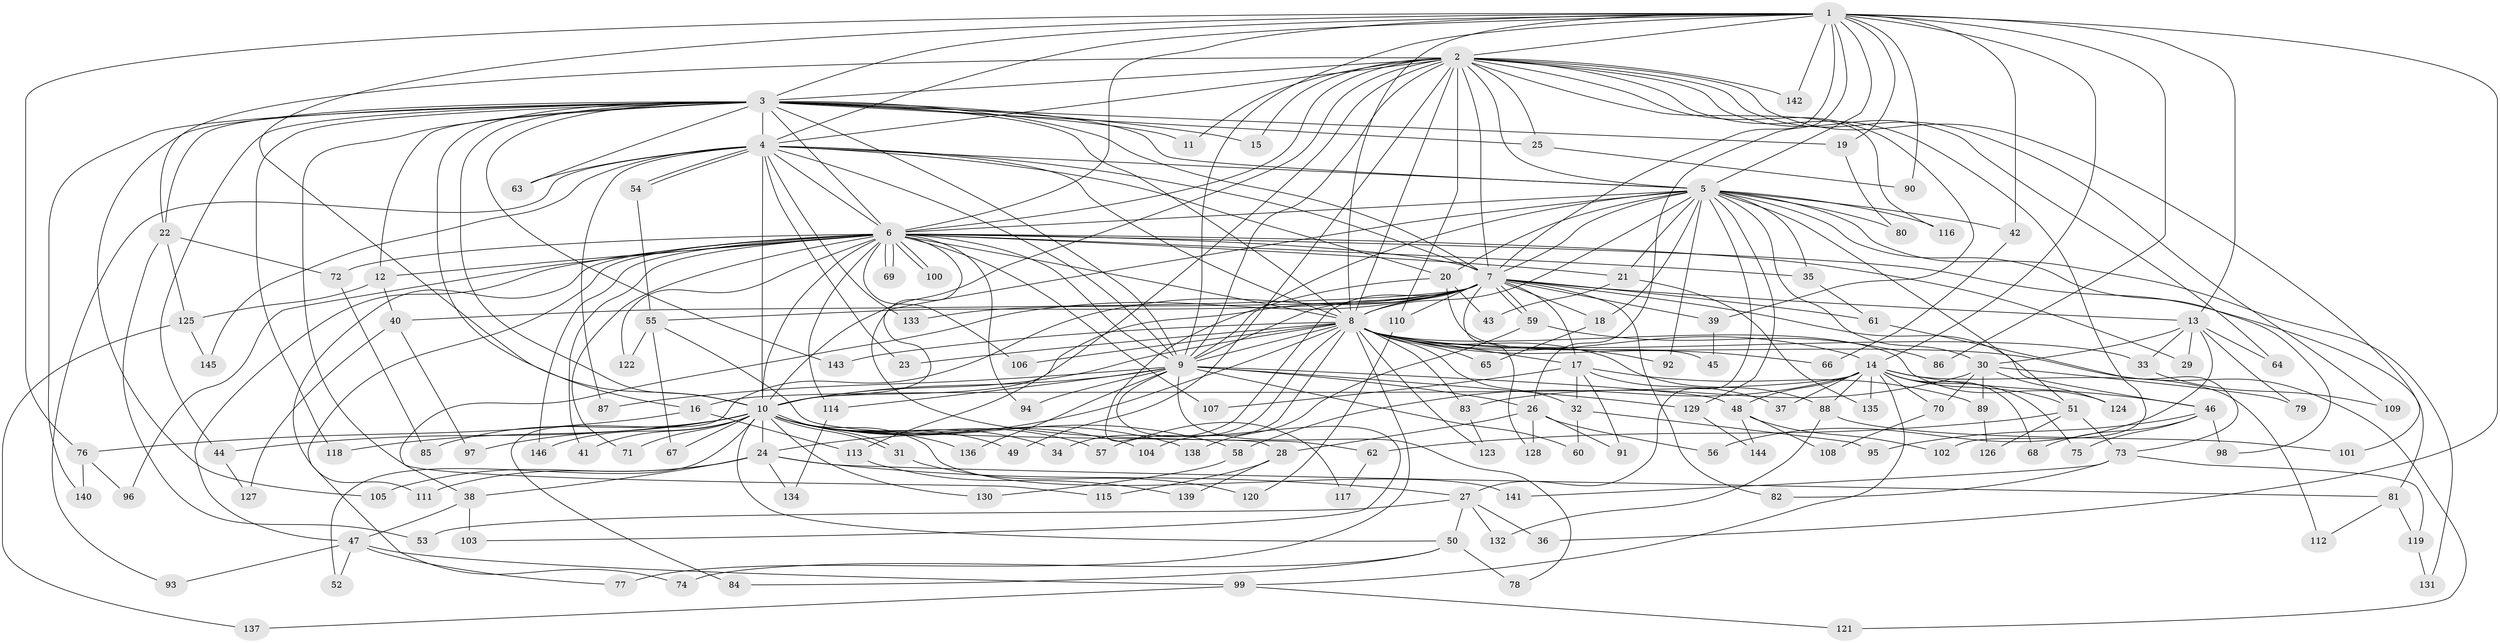 // Generated by graph-tools (version 1.1) at 2025/25/03/09/25 03:25:37]
// undirected, 146 vertices, 317 edges
graph export_dot {
graph [start="1"]
  node [color=gray90,style=filled];
  1;
  2;
  3;
  4;
  5;
  6;
  7;
  8;
  9;
  10;
  11;
  12;
  13;
  14;
  15;
  16;
  17;
  18;
  19;
  20;
  21;
  22;
  23;
  24;
  25;
  26;
  27;
  28;
  29;
  30;
  31;
  32;
  33;
  34;
  35;
  36;
  37;
  38;
  39;
  40;
  41;
  42;
  43;
  44;
  45;
  46;
  47;
  48;
  49;
  50;
  51;
  52;
  53;
  54;
  55;
  56;
  57;
  58;
  59;
  60;
  61;
  62;
  63;
  64;
  65;
  66;
  67;
  68;
  69;
  70;
  71;
  72;
  73;
  74;
  75;
  76;
  77;
  78;
  79;
  80;
  81;
  82;
  83;
  84;
  85;
  86;
  87;
  88;
  89;
  90;
  91;
  92;
  93;
  94;
  95;
  96;
  97;
  98;
  99;
  100;
  101;
  102;
  103;
  104;
  105;
  106;
  107;
  108;
  109;
  110;
  111;
  112;
  113;
  114;
  115;
  116;
  117;
  118;
  119;
  120;
  121;
  122;
  123;
  124;
  125;
  126;
  127;
  128;
  129;
  130;
  131;
  132;
  133;
  134;
  135;
  136;
  137;
  138;
  139;
  140;
  141;
  142;
  143;
  144;
  145;
  146;
  1 -- 2;
  1 -- 3;
  1 -- 4;
  1 -- 5;
  1 -- 6;
  1 -- 7;
  1 -- 8;
  1 -- 9;
  1 -- 10;
  1 -- 13;
  1 -- 14;
  1 -- 19;
  1 -- 26;
  1 -- 36;
  1 -- 42;
  1 -- 76;
  1 -- 86;
  1 -- 90;
  1 -- 142;
  2 -- 3;
  2 -- 4;
  2 -- 5;
  2 -- 6;
  2 -- 7;
  2 -- 8;
  2 -- 9;
  2 -- 10;
  2 -- 11;
  2 -- 15;
  2 -- 22;
  2 -- 25;
  2 -- 39;
  2 -- 49;
  2 -- 64;
  2 -- 101;
  2 -- 102;
  2 -- 109;
  2 -- 110;
  2 -- 113;
  2 -- 116;
  2 -- 142;
  3 -- 4;
  3 -- 5;
  3 -- 6;
  3 -- 7;
  3 -- 8;
  3 -- 9;
  3 -- 10;
  3 -- 11;
  3 -- 12;
  3 -- 15;
  3 -- 16;
  3 -- 19;
  3 -- 22;
  3 -- 25;
  3 -- 44;
  3 -- 63;
  3 -- 105;
  3 -- 115;
  3 -- 118;
  3 -- 140;
  3 -- 143;
  4 -- 5;
  4 -- 6;
  4 -- 7;
  4 -- 8;
  4 -- 9;
  4 -- 10;
  4 -- 20;
  4 -- 23;
  4 -- 54;
  4 -- 54;
  4 -- 63;
  4 -- 87;
  4 -- 93;
  4 -- 133;
  4 -- 145;
  5 -- 6;
  5 -- 7;
  5 -- 8;
  5 -- 9;
  5 -- 10;
  5 -- 18;
  5 -- 20;
  5 -- 21;
  5 -- 27;
  5 -- 30;
  5 -- 35;
  5 -- 42;
  5 -- 51;
  5 -- 80;
  5 -- 92;
  5 -- 98;
  5 -- 116;
  5 -- 129;
  5 -- 131;
  6 -- 7;
  6 -- 8;
  6 -- 9;
  6 -- 10;
  6 -- 12;
  6 -- 21;
  6 -- 28;
  6 -- 29;
  6 -- 35;
  6 -- 41;
  6 -- 47;
  6 -- 69;
  6 -- 69;
  6 -- 71;
  6 -- 72;
  6 -- 74;
  6 -- 81;
  6 -- 94;
  6 -- 96;
  6 -- 100;
  6 -- 100;
  6 -- 106;
  6 -- 107;
  6 -- 111;
  6 -- 114;
  6 -- 122;
  6 -- 146;
  7 -- 8;
  7 -- 9;
  7 -- 10;
  7 -- 13;
  7 -- 17;
  7 -- 18;
  7 -- 34;
  7 -- 38;
  7 -- 39;
  7 -- 40;
  7 -- 46;
  7 -- 55;
  7 -- 59;
  7 -- 59;
  7 -- 61;
  7 -- 82;
  7 -- 84;
  7 -- 110;
  7 -- 128;
  7 -- 133;
  8 -- 9;
  8 -- 10;
  8 -- 14;
  8 -- 17;
  8 -- 23;
  8 -- 24;
  8 -- 32;
  8 -- 33;
  8 -- 57;
  8 -- 65;
  8 -- 66;
  8 -- 77;
  8 -- 83;
  8 -- 88;
  8 -- 92;
  8 -- 104;
  8 -- 106;
  8 -- 121;
  8 -- 123;
  8 -- 124;
  8 -- 143;
  9 -- 10;
  9 -- 26;
  9 -- 48;
  9 -- 60;
  9 -- 78;
  9 -- 87;
  9 -- 94;
  9 -- 103;
  9 -- 114;
  9 -- 129;
  9 -- 136;
  10 -- 24;
  10 -- 31;
  10 -- 31;
  10 -- 34;
  10 -- 41;
  10 -- 44;
  10 -- 49;
  10 -- 50;
  10 -- 52;
  10 -- 57;
  10 -- 58;
  10 -- 67;
  10 -- 71;
  10 -- 85;
  10 -- 97;
  10 -- 104;
  10 -- 118;
  10 -- 130;
  10 -- 136;
  10 -- 138;
  10 -- 141;
  10 -- 146;
  12 -- 40;
  12 -- 125;
  13 -- 29;
  13 -- 30;
  13 -- 33;
  13 -- 56;
  13 -- 64;
  13 -- 79;
  14 -- 16;
  14 -- 37;
  14 -- 46;
  14 -- 48;
  14 -- 51;
  14 -- 58;
  14 -- 68;
  14 -- 70;
  14 -- 75;
  14 -- 88;
  14 -- 99;
  14 -- 112;
  14 -- 135;
  16 -- 76;
  16 -- 113;
  17 -- 32;
  17 -- 37;
  17 -- 89;
  17 -- 91;
  17 -- 107;
  18 -- 65;
  19 -- 80;
  20 -- 43;
  20 -- 45;
  20 -- 117;
  21 -- 43;
  21 -- 135;
  22 -- 53;
  22 -- 72;
  22 -- 125;
  24 -- 27;
  24 -- 38;
  24 -- 81;
  24 -- 105;
  24 -- 111;
  24 -- 134;
  25 -- 90;
  26 -- 28;
  26 -- 56;
  26 -- 91;
  26 -- 128;
  27 -- 36;
  27 -- 50;
  27 -- 53;
  27 -- 132;
  28 -- 115;
  28 -- 139;
  30 -- 70;
  30 -- 79;
  30 -- 83;
  30 -- 89;
  30 -- 124;
  31 -- 120;
  32 -- 60;
  32 -- 95;
  33 -- 109;
  35 -- 61;
  38 -- 47;
  38 -- 103;
  39 -- 45;
  40 -- 97;
  40 -- 127;
  42 -- 66;
  44 -- 127;
  46 -- 68;
  46 -- 75;
  46 -- 95;
  46 -- 98;
  47 -- 52;
  47 -- 77;
  47 -- 93;
  47 -- 99;
  48 -- 102;
  48 -- 108;
  48 -- 144;
  50 -- 74;
  50 -- 78;
  50 -- 84;
  51 -- 62;
  51 -- 73;
  51 -- 126;
  54 -- 55;
  55 -- 62;
  55 -- 67;
  55 -- 122;
  58 -- 130;
  59 -- 86;
  59 -- 138;
  61 -- 73;
  62 -- 117;
  70 -- 108;
  72 -- 85;
  73 -- 82;
  73 -- 119;
  73 -- 141;
  76 -- 96;
  76 -- 140;
  81 -- 112;
  81 -- 119;
  83 -- 123;
  88 -- 101;
  88 -- 132;
  89 -- 126;
  99 -- 121;
  99 -- 137;
  110 -- 120;
  113 -- 139;
  114 -- 134;
  119 -- 131;
  125 -- 137;
  125 -- 145;
  129 -- 144;
}
